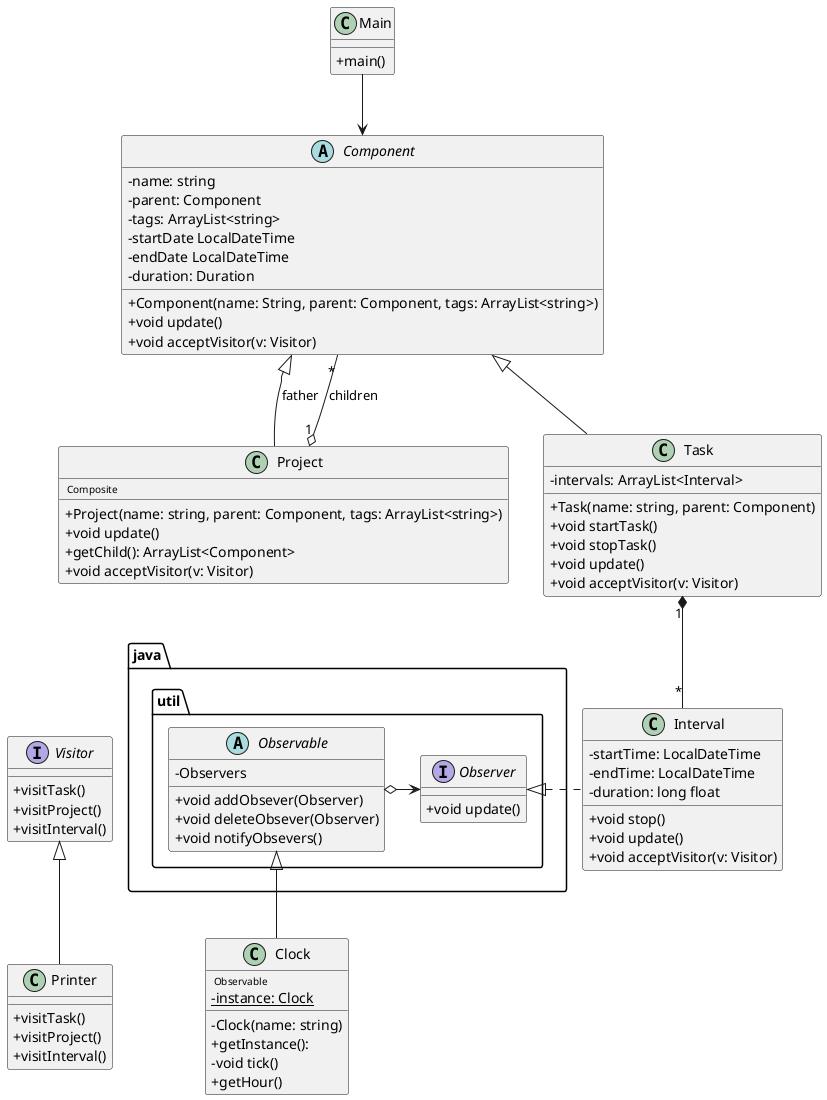 @startuml
skinparam classAttributeIconSize 0
class Main
abstract Component
class Project
class Task
class Interval
class Clock
class Printer


Main-->Component
Component <|-- Task
Component <|-- Project: father 
Project "1" o-- "*" Component : children
Task "1"*-- "*" Interval
Printer -up-|> Visitor


class Main{
+main()
}

class Clock{
<size:10> Observable </size>
{static}-instance: Clock
-Clock(name: string)
+getInstance():
-void tick()
+getHour()
}

abstract Component{
-name: string
-parent: Component
-tags: ArrayList<string>
-startDate LocalDateTime
-endDate LocalDateTime
-duration: Duration
+Component(name: String, parent: Component, tags: ArrayList<string>)
+void update()
+void acceptVisitor(v: Visitor)

}

class Project{
<size:10> Composite </size>
+Project(name: string, parent: Component, tags: ArrayList<string>)
+void update()
+getChild(): ArrayList<Component>
+ void acceptVisitor(v: Visitor)
}

class Task{
+Task(name: string, parent: Component)
-intervals: ArrayList<Interval>
+void startTask()
+void stopTask()
+void update()
+void acceptVisitor(v: Visitor)
}

class Interval{
-startTime: LocalDateTime
-endTime: LocalDateTime
-duration: long float
+ void stop()
+ void update()
+ void acceptVisitor(v: Visitor)
}

Interface Visitor {
+ visitTask()
+ visitProject()
+ visitInterval()
}


class Printer {
+ visitTask()
+ visitProject()
+ visitInterval()
}

package "java.util"{
abstract Observable
interface Observer

interface Observer{
+void update()
}

abstract Observable{
-Observers
+void addObsever(Observer)
+void deleteObsever(Observer)
+void notifyObsevers()
}

Observable o-right-> Observer
Observable <|-- Clock
Observer <|.right.Interval
Visitor -[hidden]left- Observable
}
@enduml
